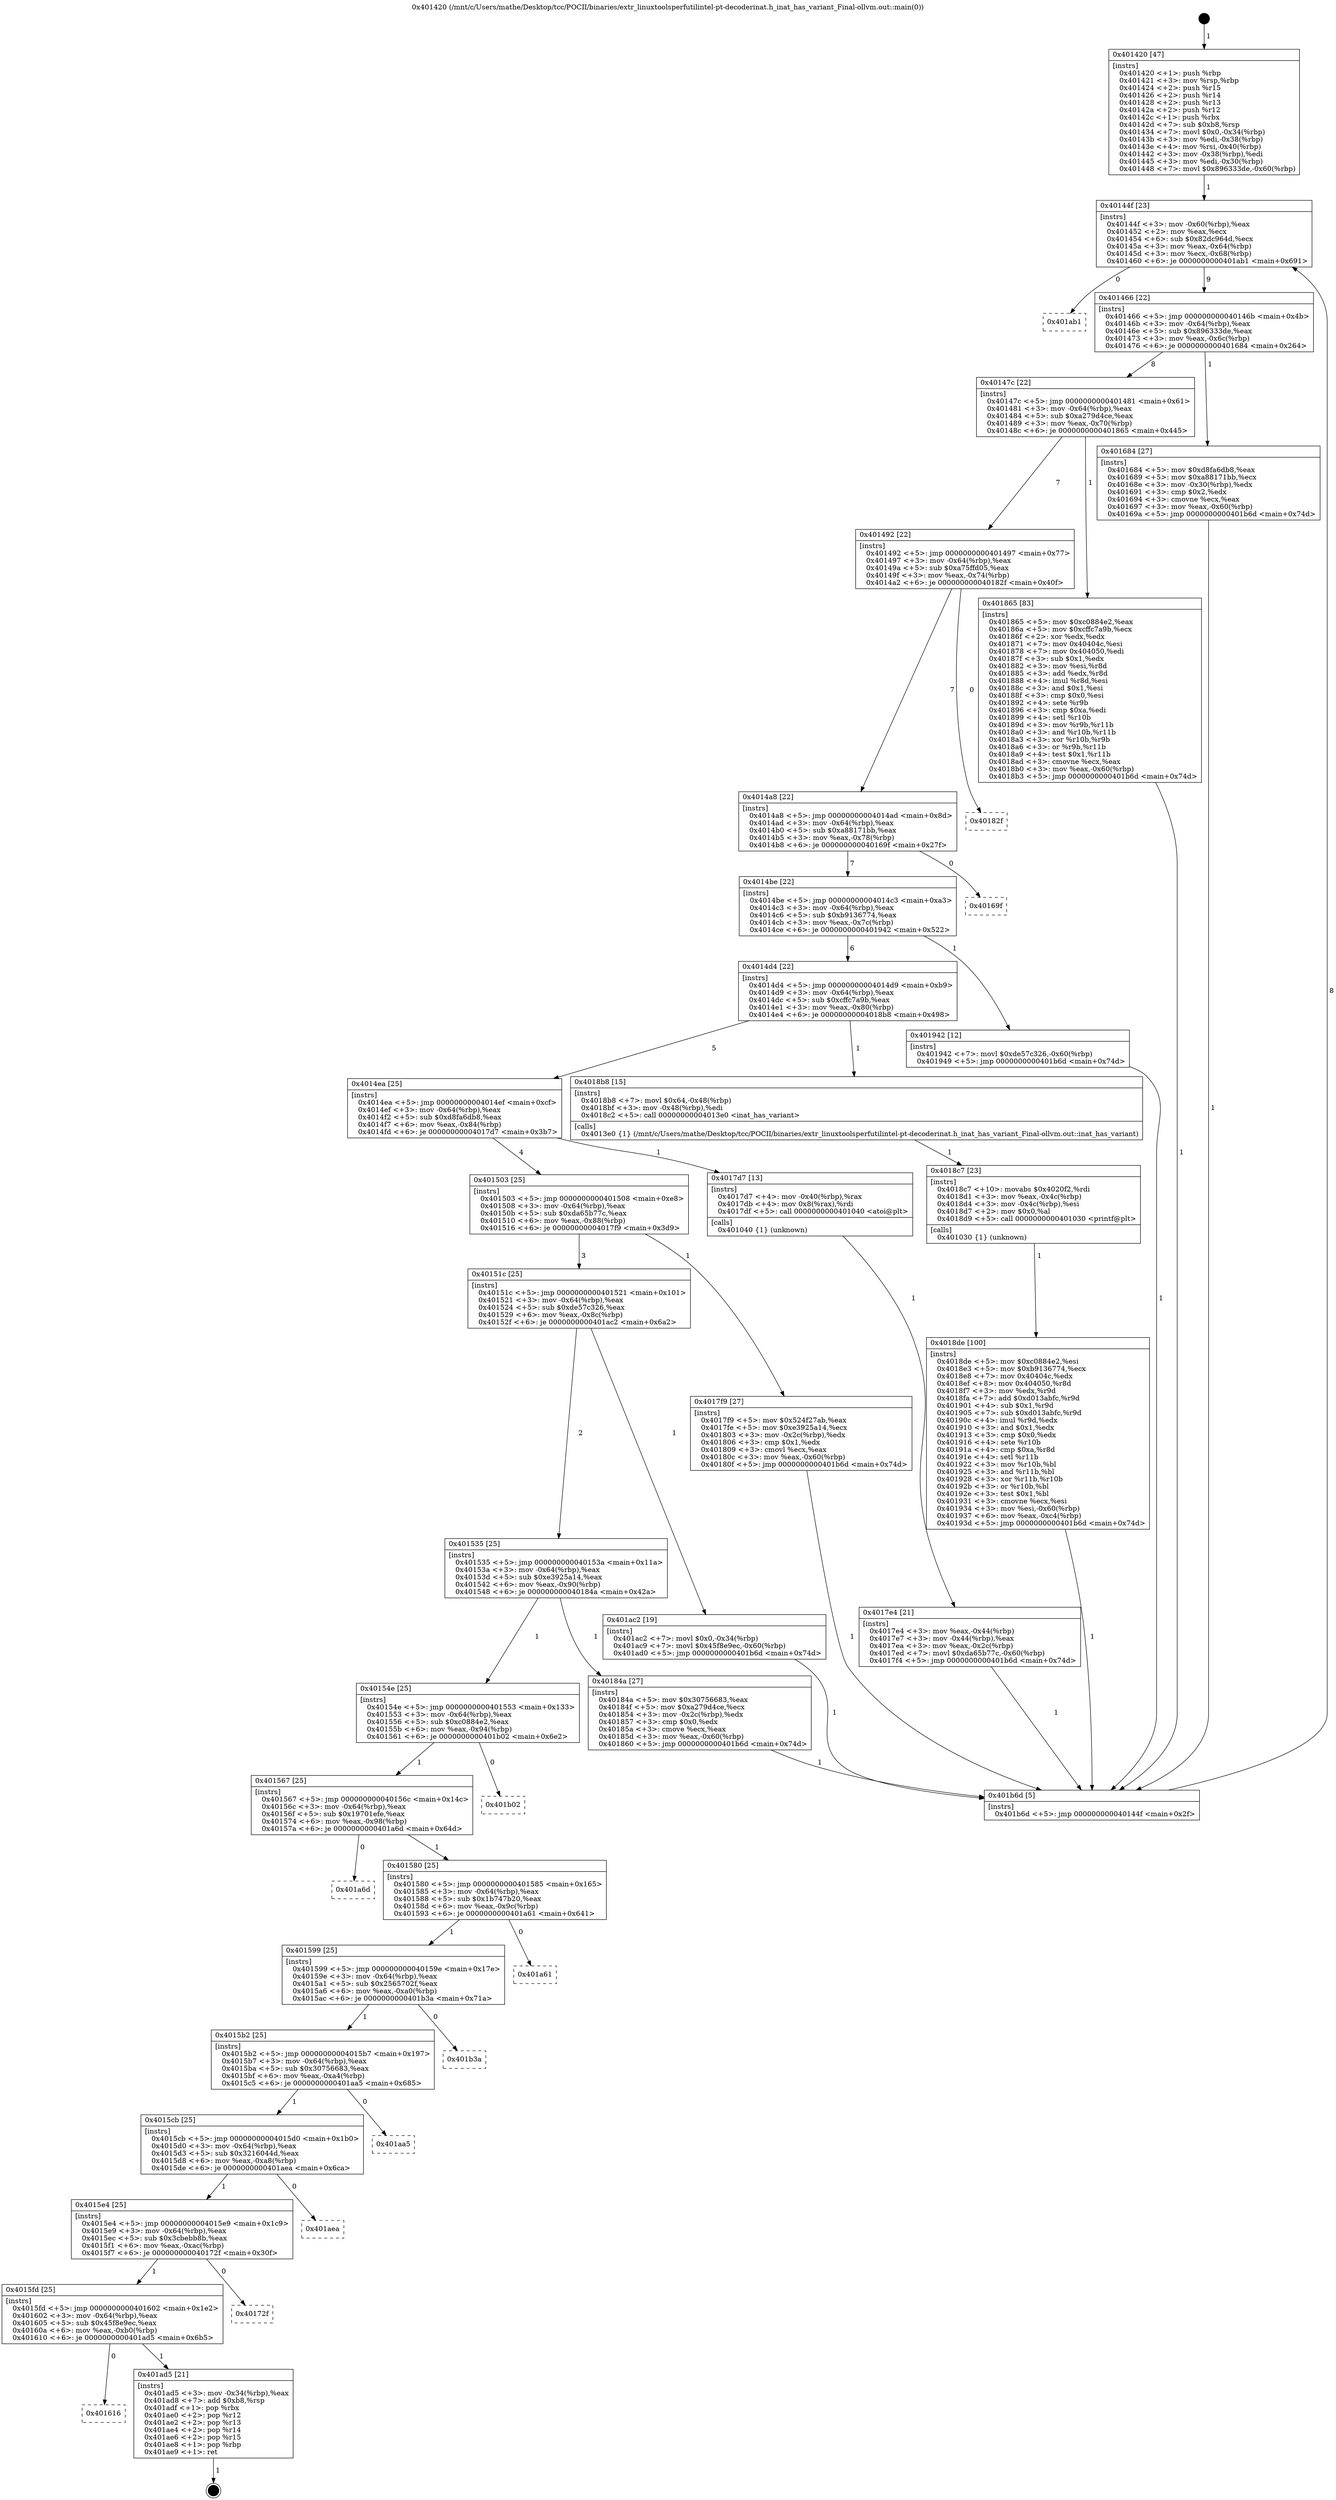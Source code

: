 digraph "0x401420" {
  label = "0x401420 (/mnt/c/Users/mathe/Desktop/tcc/POCII/binaries/extr_linuxtoolsperfutilintel-pt-decoderinat.h_inat_has_variant_Final-ollvm.out::main(0))"
  labelloc = "t"
  node[shape=record]

  Entry [label="",width=0.3,height=0.3,shape=circle,fillcolor=black,style=filled]
  "0x40144f" [label="{
     0x40144f [23]\l
     | [instrs]\l
     &nbsp;&nbsp;0x40144f \<+3\>: mov -0x60(%rbp),%eax\l
     &nbsp;&nbsp;0x401452 \<+2\>: mov %eax,%ecx\l
     &nbsp;&nbsp;0x401454 \<+6\>: sub $0x82dc964d,%ecx\l
     &nbsp;&nbsp;0x40145a \<+3\>: mov %eax,-0x64(%rbp)\l
     &nbsp;&nbsp;0x40145d \<+3\>: mov %ecx,-0x68(%rbp)\l
     &nbsp;&nbsp;0x401460 \<+6\>: je 0000000000401ab1 \<main+0x691\>\l
  }"]
  "0x401ab1" [label="{
     0x401ab1\l
  }", style=dashed]
  "0x401466" [label="{
     0x401466 [22]\l
     | [instrs]\l
     &nbsp;&nbsp;0x401466 \<+5\>: jmp 000000000040146b \<main+0x4b\>\l
     &nbsp;&nbsp;0x40146b \<+3\>: mov -0x64(%rbp),%eax\l
     &nbsp;&nbsp;0x40146e \<+5\>: sub $0x896333de,%eax\l
     &nbsp;&nbsp;0x401473 \<+3\>: mov %eax,-0x6c(%rbp)\l
     &nbsp;&nbsp;0x401476 \<+6\>: je 0000000000401684 \<main+0x264\>\l
  }"]
  Exit [label="",width=0.3,height=0.3,shape=circle,fillcolor=black,style=filled,peripheries=2]
  "0x401684" [label="{
     0x401684 [27]\l
     | [instrs]\l
     &nbsp;&nbsp;0x401684 \<+5\>: mov $0xd8fa6db8,%eax\l
     &nbsp;&nbsp;0x401689 \<+5\>: mov $0xa88171bb,%ecx\l
     &nbsp;&nbsp;0x40168e \<+3\>: mov -0x30(%rbp),%edx\l
     &nbsp;&nbsp;0x401691 \<+3\>: cmp $0x2,%edx\l
     &nbsp;&nbsp;0x401694 \<+3\>: cmovne %ecx,%eax\l
     &nbsp;&nbsp;0x401697 \<+3\>: mov %eax,-0x60(%rbp)\l
     &nbsp;&nbsp;0x40169a \<+5\>: jmp 0000000000401b6d \<main+0x74d\>\l
  }"]
  "0x40147c" [label="{
     0x40147c [22]\l
     | [instrs]\l
     &nbsp;&nbsp;0x40147c \<+5\>: jmp 0000000000401481 \<main+0x61\>\l
     &nbsp;&nbsp;0x401481 \<+3\>: mov -0x64(%rbp),%eax\l
     &nbsp;&nbsp;0x401484 \<+5\>: sub $0xa279d4ce,%eax\l
     &nbsp;&nbsp;0x401489 \<+3\>: mov %eax,-0x70(%rbp)\l
     &nbsp;&nbsp;0x40148c \<+6\>: je 0000000000401865 \<main+0x445\>\l
  }"]
  "0x401b6d" [label="{
     0x401b6d [5]\l
     | [instrs]\l
     &nbsp;&nbsp;0x401b6d \<+5\>: jmp 000000000040144f \<main+0x2f\>\l
  }"]
  "0x401420" [label="{
     0x401420 [47]\l
     | [instrs]\l
     &nbsp;&nbsp;0x401420 \<+1\>: push %rbp\l
     &nbsp;&nbsp;0x401421 \<+3\>: mov %rsp,%rbp\l
     &nbsp;&nbsp;0x401424 \<+2\>: push %r15\l
     &nbsp;&nbsp;0x401426 \<+2\>: push %r14\l
     &nbsp;&nbsp;0x401428 \<+2\>: push %r13\l
     &nbsp;&nbsp;0x40142a \<+2\>: push %r12\l
     &nbsp;&nbsp;0x40142c \<+1\>: push %rbx\l
     &nbsp;&nbsp;0x40142d \<+7\>: sub $0xb8,%rsp\l
     &nbsp;&nbsp;0x401434 \<+7\>: movl $0x0,-0x34(%rbp)\l
     &nbsp;&nbsp;0x40143b \<+3\>: mov %edi,-0x38(%rbp)\l
     &nbsp;&nbsp;0x40143e \<+4\>: mov %rsi,-0x40(%rbp)\l
     &nbsp;&nbsp;0x401442 \<+3\>: mov -0x38(%rbp),%edi\l
     &nbsp;&nbsp;0x401445 \<+3\>: mov %edi,-0x30(%rbp)\l
     &nbsp;&nbsp;0x401448 \<+7\>: movl $0x896333de,-0x60(%rbp)\l
  }"]
  "0x401616" [label="{
     0x401616\l
  }", style=dashed]
  "0x401865" [label="{
     0x401865 [83]\l
     | [instrs]\l
     &nbsp;&nbsp;0x401865 \<+5\>: mov $0xc0884e2,%eax\l
     &nbsp;&nbsp;0x40186a \<+5\>: mov $0xcffc7a9b,%ecx\l
     &nbsp;&nbsp;0x40186f \<+2\>: xor %edx,%edx\l
     &nbsp;&nbsp;0x401871 \<+7\>: mov 0x40404c,%esi\l
     &nbsp;&nbsp;0x401878 \<+7\>: mov 0x404050,%edi\l
     &nbsp;&nbsp;0x40187f \<+3\>: sub $0x1,%edx\l
     &nbsp;&nbsp;0x401882 \<+3\>: mov %esi,%r8d\l
     &nbsp;&nbsp;0x401885 \<+3\>: add %edx,%r8d\l
     &nbsp;&nbsp;0x401888 \<+4\>: imul %r8d,%esi\l
     &nbsp;&nbsp;0x40188c \<+3\>: and $0x1,%esi\l
     &nbsp;&nbsp;0x40188f \<+3\>: cmp $0x0,%esi\l
     &nbsp;&nbsp;0x401892 \<+4\>: sete %r9b\l
     &nbsp;&nbsp;0x401896 \<+3\>: cmp $0xa,%edi\l
     &nbsp;&nbsp;0x401899 \<+4\>: setl %r10b\l
     &nbsp;&nbsp;0x40189d \<+3\>: mov %r9b,%r11b\l
     &nbsp;&nbsp;0x4018a0 \<+3\>: and %r10b,%r11b\l
     &nbsp;&nbsp;0x4018a3 \<+3\>: xor %r10b,%r9b\l
     &nbsp;&nbsp;0x4018a6 \<+3\>: or %r9b,%r11b\l
     &nbsp;&nbsp;0x4018a9 \<+4\>: test $0x1,%r11b\l
     &nbsp;&nbsp;0x4018ad \<+3\>: cmovne %ecx,%eax\l
     &nbsp;&nbsp;0x4018b0 \<+3\>: mov %eax,-0x60(%rbp)\l
     &nbsp;&nbsp;0x4018b3 \<+5\>: jmp 0000000000401b6d \<main+0x74d\>\l
  }"]
  "0x401492" [label="{
     0x401492 [22]\l
     | [instrs]\l
     &nbsp;&nbsp;0x401492 \<+5\>: jmp 0000000000401497 \<main+0x77\>\l
     &nbsp;&nbsp;0x401497 \<+3\>: mov -0x64(%rbp),%eax\l
     &nbsp;&nbsp;0x40149a \<+5\>: sub $0xa75ffd05,%eax\l
     &nbsp;&nbsp;0x40149f \<+3\>: mov %eax,-0x74(%rbp)\l
     &nbsp;&nbsp;0x4014a2 \<+6\>: je 000000000040182f \<main+0x40f\>\l
  }"]
  "0x401ad5" [label="{
     0x401ad5 [21]\l
     | [instrs]\l
     &nbsp;&nbsp;0x401ad5 \<+3\>: mov -0x34(%rbp),%eax\l
     &nbsp;&nbsp;0x401ad8 \<+7\>: add $0xb8,%rsp\l
     &nbsp;&nbsp;0x401adf \<+1\>: pop %rbx\l
     &nbsp;&nbsp;0x401ae0 \<+2\>: pop %r12\l
     &nbsp;&nbsp;0x401ae2 \<+2\>: pop %r13\l
     &nbsp;&nbsp;0x401ae4 \<+2\>: pop %r14\l
     &nbsp;&nbsp;0x401ae6 \<+2\>: pop %r15\l
     &nbsp;&nbsp;0x401ae8 \<+1\>: pop %rbp\l
     &nbsp;&nbsp;0x401ae9 \<+1\>: ret\l
  }"]
  "0x40182f" [label="{
     0x40182f\l
  }", style=dashed]
  "0x4014a8" [label="{
     0x4014a8 [22]\l
     | [instrs]\l
     &nbsp;&nbsp;0x4014a8 \<+5\>: jmp 00000000004014ad \<main+0x8d\>\l
     &nbsp;&nbsp;0x4014ad \<+3\>: mov -0x64(%rbp),%eax\l
     &nbsp;&nbsp;0x4014b0 \<+5\>: sub $0xa88171bb,%eax\l
     &nbsp;&nbsp;0x4014b5 \<+3\>: mov %eax,-0x78(%rbp)\l
     &nbsp;&nbsp;0x4014b8 \<+6\>: je 000000000040169f \<main+0x27f\>\l
  }"]
  "0x4015fd" [label="{
     0x4015fd [25]\l
     | [instrs]\l
     &nbsp;&nbsp;0x4015fd \<+5\>: jmp 0000000000401602 \<main+0x1e2\>\l
     &nbsp;&nbsp;0x401602 \<+3\>: mov -0x64(%rbp),%eax\l
     &nbsp;&nbsp;0x401605 \<+5\>: sub $0x45f8e9ec,%eax\l
     &nbsp;&nbsp;0x40160a \<+6\>: mov %eax,-0xb0(%rbp)\l
     &nbsp;&nbsp;0x401610 \<+6\>: je 0000000000401ad5 \<main+0x6b5\>\l
  }"]
  "0x40169f" [label="{
     0x40169f\l
  }", style=dashed]
  "0x4014be" [label="{
     0x4014be [22]\l
     | [instrs]\l
     &nbsp;&nbsp;0x4014be \<+5\>: jmp 00000000004014c3 \<main+0xa3\>\l
     &nbsp;&nbsp;0x4014c3 \<+3\>: mov -0x64(%rbp),%eax\l
     &nbsp;&nbsp;0x4014c6 \<+5\>: sub $0xb9136774,%eax\l
     &nbsp;&nbsp;0x4014cb \<+3\>: mov %eax,-0x7c(%rbp)\l
     &nbsp;&nbsp;0x4014ce \<+6\>: je 0000000000401942 \<main+0x522\>\l
  }"]
  "0x40172f" [label="{
     0x40172f\l
  }", style=dashed]
  "0x401942" [label="{
     0x401942 [12]\l
     | [instrs]\l
     &nbsp;&nbsp;0x401942 \<+7\>: movl $0xde57c326,-0x60(%rbp)\l
     &nbsp;&nbsp;0x401949 \<+5\>: jmp 0000000000401b6d \<main+0x74d\>\l
  }"]
  "0x4014d4" [label="{
     0x4014d4 [22]\l
     | [instrs]\l
     &nbsp;&nbsp;0x4014d4 \<+5\>: jmp 00000000004014d9 \<main+0xb9\>\l
     &nbsp;&nbsp;0x4014d9 \<+3\>: mov -0x64(%rbp),%eax\l
     &nbsp;&nbsp;0x4014dc \<+5\>: sub $0xcffc7a9b,%eax\l
     &nbsp;&nbsp;0x4014e1 \<+3\>: mov %eax,-0x80(%rbp)\l
     &nbsp;&nbsp;0x4014e4 \<+6\>: je 00000000004018b8 \<main+0x498\>\l
  }"]
  "0x4015e4" [label="{
     0x4015e4 [25]\l
     | [instrs]\l
     &nbsp;&nbsp;0x4015e4 \<+5\>: jmp 00000000004015e9 \<main+0x1c9\>\l
     &nbsp;&nbsp;0x4015e9 \<+3\>: mov -0x64(%rbp),%eax\l
     &nbsp;&nbsp;0x4015ec \<+5\>: sub $0x3cbebb8b,%eax\l
     &nbsp;&nbsp;0x4015f1 \<+6\>: mov %eax,-0xac(%rbp)\l
     &nbsp;&nbsp;0x4015f7 \<+6\>: je 000000000040172f \<main+0x30f\>\l
  }"]
  "0x4018b8" [label="{
     0x4018b8 [15]\l
     | [instrs]\l
     &nbsp;&nbsp;0x4018b8 \<+7\>: movl $0x64,-0x48(%rbp)\l
     &nbsp;&nbsp;0x4018bf \<+3\>: mov -0x48(%rbp),%edi\l
     &nbsp;&nbsp;0x4018c2 \<+5\>: call 00000000004013e0 \<inat_has_variant\>\l
     | [calls]\l
     &nbsp;&nbsp;0x4013e0 \{1\} (/mnt/c/Users/mathe/Desktop/tcc/POCII/binaries/extr_linuxtoolsperfutilintel-pt-decoderinat.h_inat_has_variant_Final-ollvm.out::inat_has_variant)\l
  }"]
  "0x4014ea" [label="{
     0x4014ea [25]\l
     | [instrs]\l
     &nbsp;&nbsp;0x4014ea \<+5\>: jmp 00000000004014ef \<main+0xcf\>\l
     &nbsp;&nbsp;0x4014ef \<+3\>: mov -0x64(%rbp),%eax\l
     &nbsp;&nbsp;0x4014f2 \<+5\>: sub $0xd8fa6db8,%eax\l
     &nbsp;&nbsp;0x4014f7 \<+6\>: mov %eax,-0x84(%rbp)\l
     &nbsp;&nbsp;0x4014fd \<+6\>: je 00000000004017d7 \<main+0x3b7\>\l
  }"]
  "0x401aea" [label="{
     0x401aea\l
  }", style=dashed]
  "0x4017d7" [label="{
     0x4017d7 [13]\l
     | [instrs]\l
     &nbsp;&nbsp;0x4017d7 \<+4\>: mov -0x40(%rbp),%rax\l
     &nbsp;&nbsp;0x4017db \<+4\>: mov 0x8(%rax),%rdi\l
     &nbsp;&nbsp;0x4017df \<+5\>: call 0000000000401040 \<atoi@plt\>\l
     | [calls]\l
     &nbsp;&nbsp;0x401040 \{1\} (unknown)\l
  }"]
  "0x401503" [label="{
     0x401503 [25]\l
     | [instrs]\l
     &nbsp;&nbsp;0x401503 \<+5\>: jmp 0000000000401508 \<main+0xe8\>\l
     &nbsp;&nbsp;0x401508 \<+3\>: mov -0x64(%rbp),%eax\l
     &nbsp;&nbsp;0x40150b \<+5\>: sub $0xda65b77c,%eax\l
     &nbsp;&nbsp;0x401510 \<+6\>: mov %eax,-0x88(%rbp)\l
     &nbsp;&nbsp;0x401516 \<+6\>: je 00000000004017f9 \<main+0x3d9\>\l
  }"]
  "0x4017e4" [label="{
     0x4017e4 [21]\l
     | [instrs]\l
     &nbsp;&nbsp;0x4017e4 \<+3\>: mov %eax,-0x44(%rbp)\l
     &nbsp;&nbsp;0x4017e7 \<+3\>: mov -0x44(%rbp),%eax\l
     &nbsp;&nbsp;0x4017ea \<+3\>: mov %eax,-0x2c(%rbp)\l
     &nbsp;&nbsp;0x4017ed \<+7\>: movl $0xda65b77c,-0x60(%rbp)\l
     &nbsp;&nbsp;0x4017f4 \<+5\>: jmp 0000000000401b6d \<main+0x74d\>\l
  }"]
  "0x4015cb" [label="{
     0x4015cb [25]\l
     | [instrs]\l
     &nbsp;&nbsp;0x4015cb \<+5\>: jmp 00000000004015d0 \<main+0x1b0\>\l
     &nbsp;&nbsp;0x4015d0 \<+3\>: mov -0x64(%rbp),%eax\l
     &nbsp;&nbsp;0x4015d3 \<+5\>: sub $0x3216044d,%eax\l
     &nbsp;&nbsp;0x4015d8 \<+6\>: mov %eax,-0xa8(%rbp)\l
     &nbsp;&nbsp;0x4015de \<+6\>: je 0000000000401aea \<main+0x6ca\>\l
  }"]
  "0x4017f9" [label="{
     0x4017f9 [27]\l
     | [instrs]\l
     &nbsp;&nbsp;0x4017f9 \<+5\>: mov $0x524f27ab,%eax\l
     &nbsp;&nbsp;0x4017fe \<+5\>: mov $0xe3925a14,%ecx\l
     &nbsp;&nbsp;0x401803 \<+3\>: mov -0x2c(%rbp),%edx\l
     &nbsp;&nbsp;0x401806 \<+3\>: cmp $0x1,%edx\l
     &nbsp;&nbsp;0x401809 \<+3\>: cmovl %ecx,%eax\l
     &nbsp;&nbsp;0x40180c \<+3\>: mov %eax,-0x60(%rbp)\l
     &nbsp;&nbsp;0x40180f \<+5\>: jmp 0000000000401b6d \<main+0x74d\>\l
  }"]
  "0x40151c" [label="{
     0x40151c [25]\l
     | [instrs]\l
     &nbsp;&nbsp;0x40151c \<+5\>: jmp 0000000000401521 \<main+0x101\>\l
     &nbsp;&nbsp;0x401521 \<+3\>: mov -0x64(%rbp),%eax\l
     &nbsp;&nbsp;0x401524 \<+5\>: sub $0xde57c326,%eax\l
     &nbsp;&nbsp;0x401529 \<+6\>: mov %eax,-0x8c(%rbp)\l
     &nbsp;&nbsp;0x40152f \<+6\>: je 0000000000401ac2 \<main+0x6a2\>\l
  }"]
  "0x401aa5" [label="{
     0x401aa5\l
  }", style=dashed]
  "0x401ac2" [label="{
     0x401ac2 [19]\l
     | [instrs]\l
     &nbsp;&nbsp;0x401ac2 \<+7\>: movl $0x0,-0x34(%rbp)\l
     &nbsp;&nbsp;0x401ac9 \<+7\>: movl $0x45f8e9ec,-0x60(%rbp)\l
     &nbsp;&nbsp;0x401ad0 \<+5\>: jmp 0000000000401b6d \<main+0x74d\>\l
  }"]
  "0x401535" [label="{
     0x401535 [25]\l
     | [instrs]\l
     &nbsp;&nbsp;0x401535 \<+5\>: jmp 000000000040153a \<main+0x11a\>\l
     &nbsp;&nbsp;0x40153a \<+3\>: mov -0x64(%rbp),%eax\l
     &nbsp;&nbsp;0x40153d \<+5\>: sub $0xe3925a14,%eax\l
     &nbsp;&nbsp;0x401542 \<+6\>: mov %eax,-0x90(%rbp)\l
     &nbsp;&nbsp;0x401548 \<+6\>: je 000000000040184a \<main+0x42a\>\l
  }"]
  "0x4015b2" [label="{
     0x4015b2 [25]\l
     | [instrs]\l
     &nbsp;&nbsp;0x4015b2 \<+5\>: jmp 00000000004015b7 \<main+0x197\>\l
     &nbsp;&nbsp;0x4015b7 \<+3\>: mov -0x64(%rbp),%eax\l
     &nbsp;&nbsp;0x4015ba \<+5\>: sub $0x30756683,%eax\l
     &nbsp;&nbsp;0x4015bf \<+6\>: mov %eax,-0xa4(%rbp)\l
     &nbsp;&nbsp;0x4015c5 \<+6\>: je 0000000000401aa5 \<main+0x685\>\l
  }"]
  "0x40184a" [label="{
     0x40184a [27]\l
     | [instrs]\l
     &nbsp;&nbsp;0x40184a \<+5\>: mov $0x30756683,%eax\l
     &nbsp;&nbsp;0x40184f \<+5\>: mov $0xa279d4ce,%ecx\l
     &nbsp;&nbsp;0x401854 \<+3\>: mov -0x2c(%rbp),%edx\l
     &nbsp;&nbsp;0x401857 \<+3\>: cmp $0x0,%edx\l
     &nbsp;&nbsp;0x40185a \<+3\>: cmove %ecx,%eax\l
     &nbsp;&nbsp;0x40185d \<+3\>: mov %eax,-0x60(%rbp)\l
     &nbsp;&nbsp;0x401860 \<+5\>: jmp 0000000000401b6d \<main+0x74d\>\l
  }"]
  "0x40154e" [label="{
     0x40154e [25]\l
     | [instrs]\l
     &nbsp;&nbsp;0x40154e \<+5\>: jmp 0000000000401553 \<main+0x133\>\l
     &nbsp;&nbsp;0x401553 \<+3\>: mov -0x64(%rbp),%eax\l
     &nbsp;&nbsp;0x401556 \<+5\>: sub $0xc0884e2,%eax\l
     &nbsp;&nbsp;0x40155b \<+6\>: mov %eax,-0x94(%rbp)\l
     &nbsp;&nbsp;0x401561 \<+6\>: je 0000000000401b02 \<main+0x6e2\>\l
  }"]
  "0x4018c7" [label="{
     0x4018c7 [23]\l
     | [instrs]\l
     &nbsp;&nbsp;0x4018c7 \<+10\>: movabs $0x4020f2,%rdi\l
     &nbsp;&nbsp;0x4018d1 \<+3\>: mov %eax,-0x4c(%rbp)\l
     &nbsp;&nbsp;0x4018d4 \<+3\>: mov -0x4c(%rbp),%esi\l
     &nbsp;&nbsp;0x4018d7 \<+2\>: mov $0x0,%al\l
     &nbsp;&nbsp;0x4018d9 \<+5\>: call 0000000000401030 \<printf@plt\>\l
     | [calls]\l
     &nbsp;&nbsp;0x401030 \{1\} (unknown)\l
  }"]
  "0x4018de" [label="{
     0x4018de [100]\l
     | [instrs]\l
     &nbsp;&nbsp;0x4018de \<+5\>: mov $0xc0884e2,%esi\l
     &nbsp;&nbsp;0x4018e3 \<+5\>: mov $0xb9136774,%ecx\l
     &nbsp;&nbsp;0x4018e8 \<+7\>: mov 0x40404c,%edx\l
     &nbsp;&nbsp;0x4018ef \<+8\>: mov 0x404050,%r8d\l
     &nbsp;&nbsp;0x4018f7 \<+3\>: mov %edx,%r9d\l
     &nbsp;&nbsp;0x4018fa \<+7\>: add $0xd013abfc,%r9d\l
     &nbsp;&nbsp;0x401901 \<+4\>: sub $0x1,%r9d\l
     &nbsp;&nbsp;0x401905 \<+7\>: sub $0xd013abfc,%r9d\l
     &nbsp;&nbsp;0x40190c \<+4\>: imul %r9d,%edx\l
     &nbsp;&nbsp;0x401910 \<+3\>: and $0x1,%edx\l
     &nbsp;&nbsp;0x401913 \<+3\>: cmp $0x0,%edx\l
     &nbsp;&nbsp;0x401916 \<+4\>: sete %r10b\l
     &nbsp;&nbsp;0x40191a \<+4\>: cmp $0xa,%r8d\l
     &nbsp;&nbsp;0x40191e \<+4\>: setl %r11b\l
     &nbsp;&nbsp;0x401922 \<+3\>: mov %r10b,%bl\l
     &nbsp;&nbsp;0x401925 \<+3\>: and %r11b,%bl\l
     &nbsp;&nbsp;0x401928 \<+3\>: xor %r11b,%r10b\l
     &nbsp;&nbsp;0x40192b \<+3\>: or %r10b,%bl\l
     &nbsp;&nbsp;0x40192e \<+3\>: test $0x1,%bl\l
     &nbsp;&nbsp;0x401931 \<+3\>: cmovne %ecx,%esi\l
     &nbsp;&nbsp;0x401934 \<+3\>: mov %esi,-0x60(%rbp)\l
     &nbsp;&nbsp;0x401937 \<+6\>: mov %eax,-0xc4(%rbp)\l
     &nbsp;&nbsp;0x40193d \<+5\>: jmp 0000000000401b6d \<main+0x74d\>\l
  }"]
  "0x401b3a" [label="{
     0x401b3a\l
  }", style=dashed]
  "0x401b02" [label="{
     0x401b02\l
  }", style=dashed]
  "0x401567" [label="{
     0x401567 [25]\l
     | [instrs]\l
     &nbsp;&nbsp;0x401567 \<+5\>: jmp 000000000040156c \<main+0x14c\>\l
     &nbsp;&nbsp;0x40156c \<+3\>: mov -0x64(%rbp),%eax\l
     &nbsp;&nbsp;0x40156f \<+5\>: sub $0x19701efe,%eax\l
     &nbsp;&nbsp;0x401574 \<+6\>: mov %eax,-0x98(%rbp)\l
     &nbsp;&nbsp;0x40157a \<+6\>: je 0000000000401a6d \<main+0x64d\>\l
  }"]
  "0x401599" [label="{
     0x401599 [25]\l
     | [instrs]\l
     &nbsp;&nbsp;0x401599 \<+5\>: jmp 000000000040159e \<main+0x17e\>\l
     &nbsp;&nbsp;0x40159e \<+3\>: mov -0x64(%rbp),%eax\l
     &nbsp;&nbsp;0x4015a1 \<+5\>: sub $0x2565702f,%eax\l
     &nbsp;&nbsp;0x4015a6 \<+6\>: mov %eax,-0xa0(%rbp)\l
     &nbsp;&nbsp;0x4015ac \<+6\>: je 0000000000401b3a \<main+0x71a\>\l
  }"]
  "0x401a6d" [label="{
     0x401a6d\l
  }", style=dashed]
  "0x401580" [label="{
     0x401580 [25]\l
     | [instrs]\l
     &nbsp;&nbsp;0x401580 \<+5\>: jmp 0000000000401585 \<main+0x165\>\l
     &nbsp;&nbsp;0x401585 \<+3\>: mov -0x64(%rbp),%eax\l
     &nbsp;&nbsp;0x401588 \<+5\>: sub $0x1b747b20,%eax\l
     &nbsp;&nbsp;0x40158d \<+6\>: mov %eax,-0x9c(%rbp)\l
     &nbsp;&nbsp;0x401593 \<+6\>: je 0000000000401a61 \<main+0x641\>\l
  }"]
  "0x401a61" [label="{
     0x401a61\l
  }", style=dashed]
  Entry -> "0x401420" [label=" 1"]
  "0x40144f" -> "0x401ab1" [label=" 0"]
  "0x40144f" -> "0x401466" [label=" 9"]
  "0x401ad5" -> Exit [label=" 1"]
  "0x401466" -> "0x401684" [label=" 1"]
  "0x401466" -> "0x40147c" [label=" 8"]
  "0x401684" -> "0x401b6d" [label=" 1"]
  "0x401420" -> "0x40144f" [label=" 1"]
  "0x401b6d" -> "0x40144f" [label=" 8"]
  "0x4015fd" -> "0x401616" [label=" 0"]
  "0x40147c" -> "0x401865" [label=" 1"]
  "0x40147c" -> "0x401492" [label=" 7"]
  "0x4015fd" -> "0x401ad5" [label=" 1"]
  "0x401492" -> "0x40182f" [label=" 0"]
  "0x401492" -> "0x4014a8" [label=" 7"]
  "0x4015e4" -> "0x4015fd" [label=" 1"]
  "0x4014a8" -> "0x40169f" [label=" 0"]
  "0x4014a8" -> "0x4014be" [label=" 7"]
  "0x4015e4" -> "0x40172f" [label=" 0"]
  "0x4014be" -> "0x401942" [label=" 1"]
  "0x4014be" -> "0x4014d4" [label=" 6"]
  "0x4015cb" -> "0x4015e4" [label=" 1"]
  "0x4014d4" -> "0x4018b8" [label=" 1"]
  "0x4014d4" -> "0x4014ea" [label=" 5"]
  "0x4015cb" -> "0x401aea" [label=" 0"]
  "0x4014ea" -> "0x4017d7" [label=" 1"]
  "0x4014ea" -> "0x401503" [label=" 4"]
  "0x4017d7" -> "0x4017e4" [label=" 1"]
  "0x4017e4" -> "0x401b6d" [label=" 1"]
  "0x4015b2" -> "0x4015cb" [label=" 1"]
  "0x401503" -> "0x4017f9" [label=" 1"]
  "0x401503" -> "0x40151c" [label=" 3"]
  "0x4017f9" -> "0x401b6d" [label=" 1"]
  "0x4015b2" -> "0x401aa5" [label=" 0"]
  "0x40151c" -> "0x401ac2" [label=" 1"]
  "0x40151c" -> "0x401535" [label=" 2"]
  "0x401599" -> "0x4015b2" [label=" 1"]
  "0x401535" -> "0x40184a" [label=" 1"]
  "0x401535" -> "0x40154e" [label=" 1"]
  "0x40184a" -> "0x401b6d" [label=" 1"]
  "0x401865" -> "0x401b6d" [label=" 1"]
  "0x4018b8" -> "0x4018c7" [label=" 1"]
  "0x4018c7" -> "0x4018de" [label=" 1"]
  "0x4018de" -> "0x401b6d" [label=" 1"]
  "0x401942" -> "0x401b6d" [label=" 1"]
  "0x401ac2" -> "0x401b6d" [label=" 1"]
  "0x401599" -> "0x401b3a" [label=" 0"]
  "0x40154e" -> "0x401b02" [label=" 0"]
  "0x40154e" -> "0x401567" [label=" 1"]
  "0x401580" -> "0x401599" [label=" 1"]
  "0x401567" -> "0x401a6d" [label=" 0"]
  "0x401567" -> "0x401580" [label=" 1"]
  "0x401580" -> "0x401a61" [label=" 0"]
}

